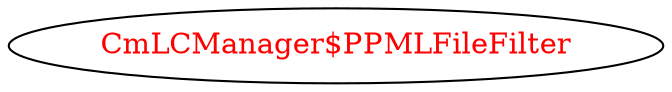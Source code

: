 digraph dependencyGraph {
 concentrate=true;
 ranksep="2.0";
 rankdir="LR"; 
 splines="ortho";
"CmLCManager$PPMLFileFilter" [fontcolor="red"];
}